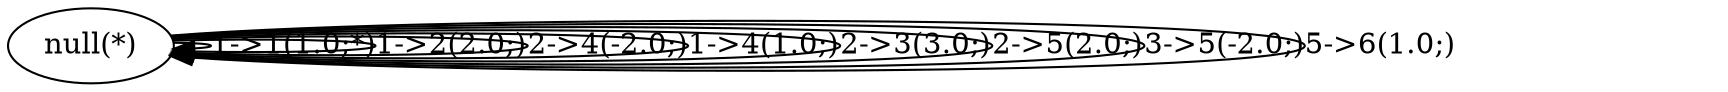 digraph {"null" [label="null()"];
"null" [label="null()"];
"null" [label="null()"];
"null" [label="null()"];
"null" [label="null()"];
"null" [label="null(*)"];
"null" -> "null" [label="1->1(1.0;*)"];
"null" -> "null" [label="1->2(2.0;)"];
"null" -> "null" [label="2->4(-2.0;)"];
"null" -> "null" [label="1->4(1.0;)"];
"null" -> "null" [label="2->3(3.0;)"];
"null" -> "null" [label="2->5(2.0;)"];
"null" -> "null" [label="3->5(-2.0;)"];
"null" -> "null" [label="5->6(1.0;)"];
}